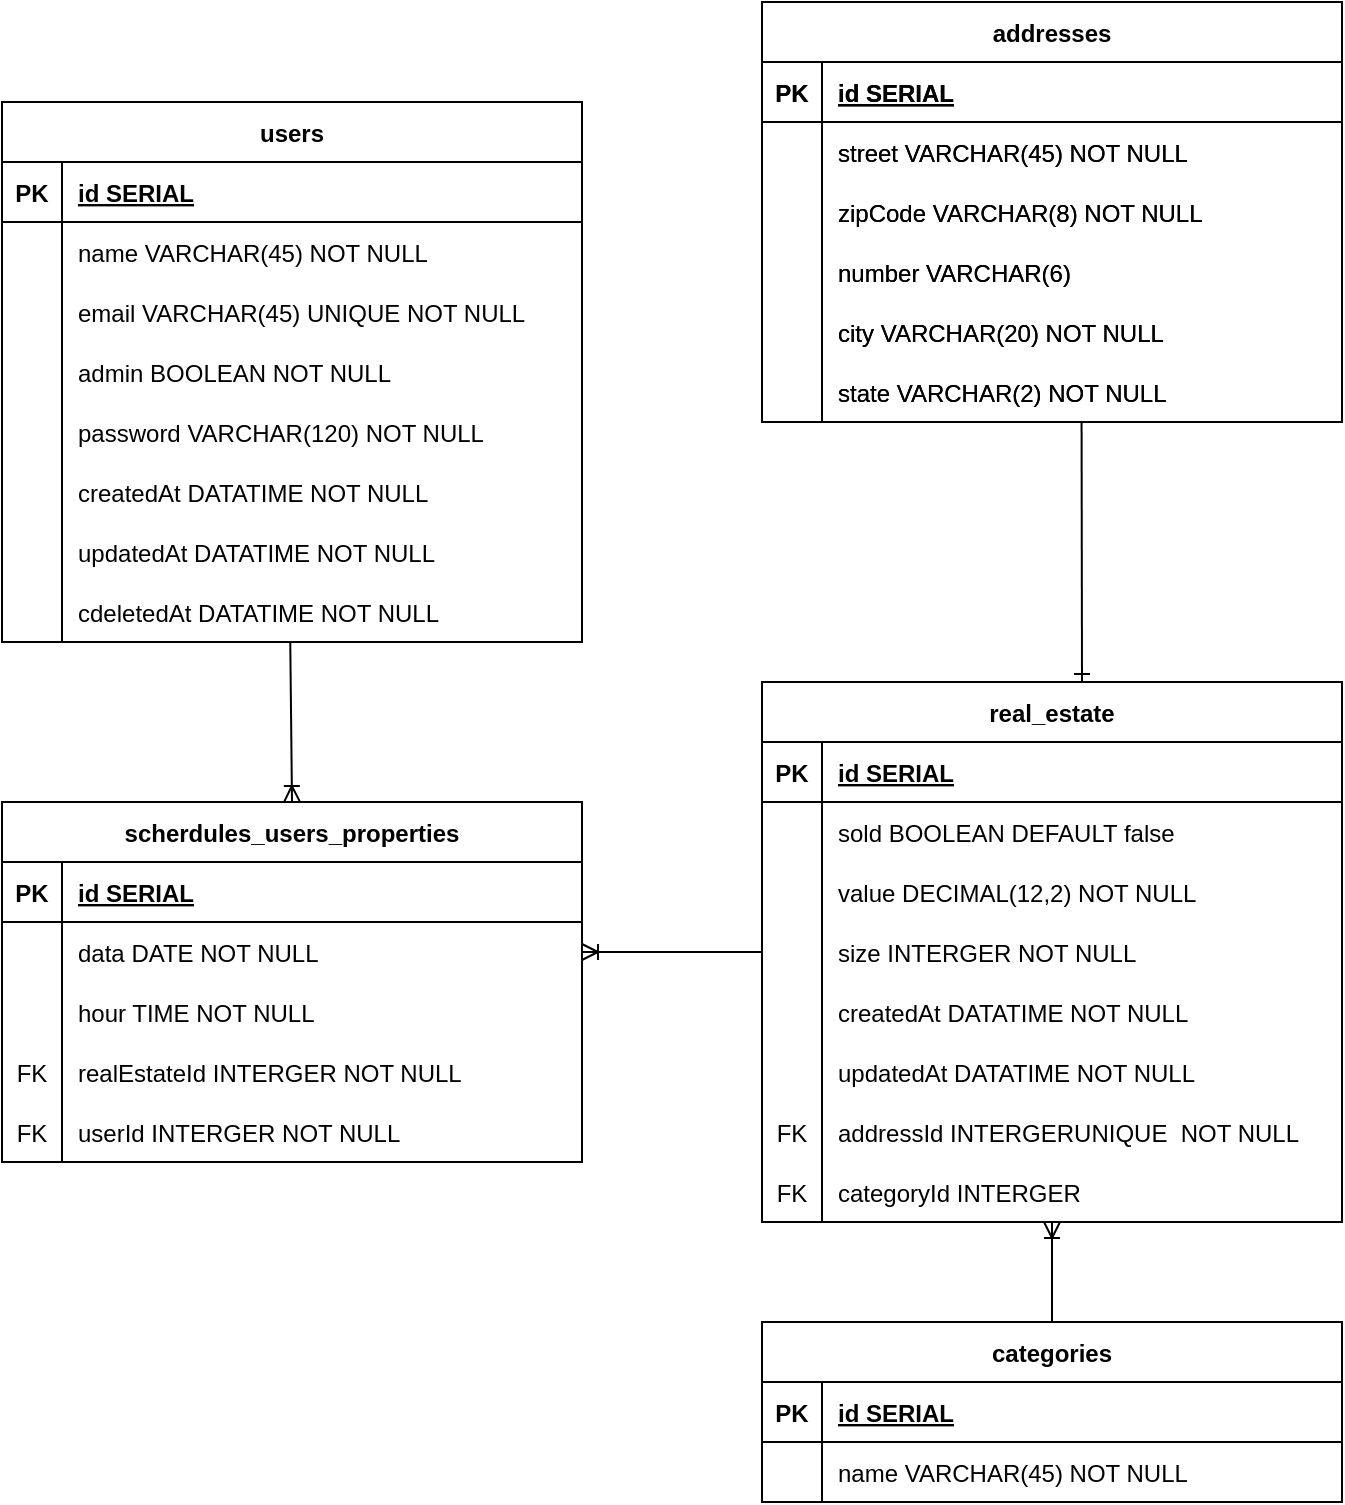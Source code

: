 <mxfile version="20.8.23" type="google"><diagram name="Página-1" id="rW0WBvG1P_5zZZJYNH_c"><mxGraphModel grid="1" page="1" gridSize="10" guides="1" tooltips="1" connect="1" arrows="1" fold="1" pageScale="1" pageWidth="827" pageHeight="1169" math="0" shadow="0"><root><mxCell id="0"/><mxCell id="1" parent="0"/><mxCell id="jHub-wPG3EcEfFBuz1hL-1" value="users" style="shape=table;startSize=30;container=1;collapsible=1;childLayout=tableLayout;fixedRows=1;rowLines=0;fontStyle=1;align=center;resizeLast=1;" vertex="1" parent="1"><mxGeometry x="100" y="70" width="290" height="270" as="geometry"/></mxCell><mxCell id="jHub-wPG3EcEfFBuz1hL-2" value="" style="shape=tableRow;horizontal=0;startSize=0;swimlaneHead=0;swimlaneBody=0;fillColor=none;collapsible=0;dropTarget=0;points=[[0,0.5],[1,0.5]];portConstraint=eastwest;top=0;left=0;right=0;bottom=1;" vertex="1" parent="jHub-wPG3EcEfFBuz1hL-1"><mxGeometry y="30" width="290" height="30" as="geometry"/></mxCell><mxCell id="jHub-wPG3EcEfFBuz1hL-3" value="PK" style="shape=partialRectangle;connectable=0;fillColor=none;top=0;left=0;bottom=0;right=0;fontStyle=1;overflow=hidden;" vertex="1" parent="jHub-wPG3EcEfFBuz1hL-2"><mxGeometry width="30" height="30" as="geometry"><mxRectangle width="30" height="30" as="alternateBounds"/></mxGeometry></mxCell><mxCell id="jHub-wPG3EcEfFBuz1hL-4" value="id SERIAL" style="shape=partialRectangle;connectable=0;fillColor=none;top=0;left=0;bottom=0;right=0;align=left;spacingLeft=6;fontStyle=5;overflow=hidden;" vertex="1" parent="jHub-wPG3EcEfFBuz1hL-2"><mxGeometry x="30" width="260" height="30" as="geometry"><mxRectangle width="260" height="30" as="alternateBounds"/></mxGeometry></mxCell><mxCell id="jHub-wPG3EcEfFBuz1hL-5" value="" style="shape=tableRow;horizontal=0;startSize=0;swimlaneHead=0;swimlaneBody=0;fillColor=none;collapsible=0;dropTarget=0;points=[[0,0.5],[1,0.5]];portConstraint=eastwest;top=0;left=0;right=0;bottom=0;" vertex="1" parent="jHub-wPG3EcEfFBuz1hL-1"><mxGeometry y="60" width="290" height="30" as="geometry"/></mxCell><mxCell id="jHub-wPG3EcEfFBuz1hL-6" value="" style="shape=partialRectangle;connectable=0;fillColor=none;top=0;left=0;bottom=0;right=0;editable=1;overflow=hidden;" vertex="1" parent="jHub-wPG3EcEfFBuz1hL-5"><mxGeometry width="30" height="30" as="geometry"><mxRectangle width="30" height="30" as="alternateBounds"/></mxGeometry></mxCell><mxCell id="jHub-wPG3EcEfFBuz1hL-7" value="name VARCHAR(45) NOT NULL" style="shape=partialRectangle;connectable=0;fillColor=none;top=0;left=0;bottom=0;right=0;align=left;spacingLeft=6;overflow=hidden;" vertex="1" parent="jHub-wPG3EcEfFBuz1hL-5"><mxGeometry x="30" width="260" height="30" as="geometry"><mxRectangle width="260" height="30" as="alternateBounds"/></mxGeometry></mxCell><mxCell id="jHub-wPG3EcEfFBuz1hL-8" value="" style="shape=tableRow;horizontal=0;startSize=0;swimlaneHead=0;swimlaneBody=0;fillColor=none;collapsible=0;dropTarget=0;points=[[0,0.5],[1,0.5]];portConstraint=eastwest;top=0;left=0;right=0;bottom=0;" vertex="1" parent="jHub-wPG3EcEfFBuz1hL-1"><mxGeometry y="90" width="290" height="30" as="geometry"/></mxCell><mxCell id="jHub-wPG3EcEfFBuz1hL-9" value="" style="shape=partialRectangle;connectable=0;fillColor=none;top=0;left=0;bottom=0;right=0;editable=1;overflow=hidden;" vertex="1" parent="jHub-wPG3EcEfFBuz1hL-8"><mxGeometry width="30" height="30" as="geometry"><mxRectangle width="30" height="30" as="alternateBounds"/></mxGeometry></mxCell><mxCell id="jHub-wPG3EcEfFBuz1hL-10" value="email VARCHAR(45) UNIQUE NOT NULL" style="shape=partialRectangle;connectable=0;fillColor=none;top=0;left=0;bottom=0;right=0;align=left;spacingLeft=6;overflow=hidden;" vertex="1" parent="jHub-wPG3EcEfFBuz1hL-8"><mxGeometry x="30" width="260" height="30" as="geometry"><mxRectangle width="260" height="30" as="alternateBounds"/></mxGeometry></mxCell><mxCell id="jHub-wPG3EcEfFBuz1hL-11" value="" style="shape=tableRow;horizontal=0;startSize=0;swimlaneHead=0;swimlaneBody=0;fillColor=none;collapsible=0;dropTarget=0;points=[[0,0.5],[1,0.5]];portConstraint=eastwest;top=0;left=0;right=0;bottom=0;" vertex="1" parent="jHub-wPG3EcEfFBuz1hL-1"><mxGeometry y="120" width="290" height="30" as="geometry"/></mxCell><mxCell id="jHub-wPG3EcEfFBuz1hL-12" value="" style="shape=partialRectangle;connectable=0;fillColor=none;top=0;left=0;bottom=0;right=0;editable=1;overflow=hidden;" vertex="1" parent="jHub-wPG3EcEfFBuz1hL-11"><mxGeometry width="30" height="30" as="geometry"><mxRectangle width="30" height="30" as="alternateBounds"/></mxGeometry></mxCell><mxCell id="jHub-wPG3EcEfFBuz1hL-13" value="admin BOOLEAN NOT NULL" style="shape=partialRectangle;connectable=0;fillColor=none;top=0;left=0;bottom=0;right=0;align=left;spacingLeft=6;overflow=hidden;" vertex="1" parent="jHub-wPG3EcEfFBuz1hL-11"><mxGeometry x="30" width="260" height="30" as="geometry"><mxRectangle width="260" height="30" as="alternateBounds"/></mxGeometry></mxCell><mxCell id="jHub-wPG3EcEfFBuz1hL-14" value="" style="shape=tableRow;horizontal=0;startSize=0;swimlaneHead=0;swimlaneBody=0;fillColor=none;collapsible=0;dropTarget=0;points=[[0,0.5],[1,0.5]];portConstraint=eastwest;top=0;left=0;right=0;bottom=0;" vertex="1" parent="jHub-wPG3EcEfFBuz1hL-1"><mxGeometry y="150" width="290" height="30" as="geometry"/></mxCell><mxCell id="jHub-wPG3EcEfFBuz1hL-15" value="" style="shape=partialRectangle;connectable=0;fillColor=none;top=0;left=0;bottom=0;right=0;editable=1;overflow=hidden;" vertex="1" parent="jHub-wPG3EcEfFBuz1hL-14"><mxGeometry width="30" height="30" as="geometry"><mxRectangle width="30" height="30" as="alternateBounds"/></mxGeometry></mxCell><mxCell id="jHub-wPG3EcEfFBuz1hL-16" value="password VARCHAR(120) NOT NULL" style="shape=partialRectangle;connectable=0;fillColor=none;top=0;left=0;bottom=0;right=0;align=left;spacingLeft=6;overflow=hidden;" vertex="1" parent="jHub-wPG3EcEfFBuz1hL-14"><mxGeometry x="30" width="260" height="30" as="geometry"><mxRectangle width="260" height="30" as="alternateBounds"/></mxGeometry></mxCell><mxCell id="jHub-wPG3EcEfFBuz1hL-17" value="" style="shape=tableRow;horizontal=0;startSize=0;swimlaneHead=0;swimlaneBody=0;fillColor=none;collapsible=0;dropTarget=0;points=[[0,0.5],[1,0.5]];portConstraint=eastwest;top=0;left=0;right=0;bottom=0;" vertex="1" parent="jHub-wPG3EcEfFBuz1hL-1"><mxGeometry y="180" width="290" height="30" as="geometry"/></mxCell><mxCell id="jHub-wPG3EcEfFBuz1hL-18" value="" style="shape=partialRectangle;connectable=0;fillColor=none;top=0;left=0;bottom=0;right=0;editable=1;overflow=hidden;" vertex="1" parent="jHub-wPG3EcEfFBuz1hL-17"><mxGeometry width="30" height="30" as="geometry"><mxRectangle width="30" height="30" as="alternateBounds"/></mxGeometry></mxCell><mxCell id="jHub-wPG3EcEfFBuz1hL-19" value="createdAt DATATIME NOT NULL" style="shape=partialRectangle;connectable=0;fillColor=none;top=0;left=0;bottom=0;right=0;align=left;spacingLeft=6;overflow=hidden;" vertex="1" parent="jHub-wPG3EcEfFBuz1hL-17"><mxGeometry x="30" width="260" height="30" as="geometry"><mxRectangle width="260" height="30" as="alternateBounds"/></mxGeometry></mxCell><mxCell id="jHub-wPG3EcEfFBuz1hL-20" value="" style="shape=tableRow;horizontal=0;startSize=0;swimlaneHead=0;swimlaneBody=0;fillColor=none;collapsible=0;dropTarget=0;points=[[0,0.5],[1,0.5]];portConstraint=eastwest;top=0;left=0;right=0;bottom=0;" vertex="1" parent="jHub-wPG3EcEfFBuz1hL-1"><mxGeometry y="210" width="290" height="30" as="geometry"/></mxCell><mxCell id="jHub-wPG3EcEfFBuz1hL-21" value="" style="shape=partialRectangle;connectable=0;fillColor=none;top=0;left=0;bottom=0;right=0;editable=1;overflow=hidden;" vertex="1" parent="jHub-wPG3EcEfFBuz1hL-20"><mxGeometry width="30" height="30" as="geometry"><mxRectangle width="30" height="30" as="alternateBounds"/></mxGeometry></mxCell><mxCell id="jHub-wPG3EcEfFBuz1hL-22" value="updatedAt DATATIME NOT NULL" style="shape=partialRectangle;connectable=0;fillColor=none;top=0;left=0;bottom=0;right=0;align=left;spacingLeft=6;overflow=hidden;" vertex="1" parent="jHub-wPG3EcEfFBuz1hL-20"><mxGeometry x="30" width="260" height="30" as="geometry"><mxRectangle width="260" height="30" as="alternateBounds"/></mxGeometry></mxCell><mxCell id="jHub-wPG3EcEfFBuz1hL-23" value="" style="shape=tableRow;horizontal=0;startSize=0;swimlaneHead=0;swimlaneBody=0;fillColor=none;collapsible=0;dropTarget=0;points=[[0,0.5],[1,0.5]];portConstraint=eastwest;top=0;left=0;right=0;bottom=0;" vertex="1" parent="jHub-wPG3EcEfFBuz1hL-1"><mxGeometry y="240" width="290" height="30" as="geometry"/></mxCell><mxCell id="jHub-wPG3EcEfFBuz1hL-24" value="" style="shape=partialRectangle;connectable=0;fillColor=none;top=0;left=0;bottom=0;right=0;editable=1;overflow=hidden;" vertex="1" parent="jHub-wPG3EcEfFBuz1hL-23"><mxGeometry width="30" height="30" as="geometry"><mxRectangle width="30" height="30" as="alternateBounds"/></mxGeometry></mxCell><mxCell id="jHub-wPG3EcEfFBuz1hL-25" value="cdeletedAt DATATIME NOT NULL" style="shape=partialRectangle;connectable=0;fillColor=none;top=0;left=0;bottom=0;right=0;align=left;spacingLeft=6;overflow=hidden;" vertex="1" parent="jHub-wPG3EcEfFBuz1hL-23"><mxGeometry x="30" width="260" height="30" as="geometry"><mxRectangle width="260" height="30" as="alternateBounds"/></mxGeometry></mxCell><mxCell id="jHub-wPG3EcEfFBuz1hL-26" value="scherdules_users_properties" style="shape=table;startSize=30;container=1;collapsible=1;childLayout=tableLayout;fixedRows=1;rowLines=0;fontStyle=1;align=center;resizeLast=1;" vertex="1" parent="1"><mxGeometry x="100" y="420" width="290" height="180" as="geometry"><mxRectangle x="100" y="420" width="210" height="30" as="alternateBounds"/></mxGeometry></mxCell><mxCell id="jHub-wPG3EcEfFBuz1hL-27" value="" style="shape=tableRow;horizontal=0;startSize=0;swimlaneHead=0;swimlaneBody=0;fillColor=none;collapsible=0;dropTarget=0;points=[[0,0.5],[1,0.5]];portConstraint=eastwest;top=0;left=0;right=0;bottom=1;" vertex="1" parent="jHub-wPG3EcEfFBuz1hL-26"><mxGeometry y="30" width="290" height="30" as="geometry"/></mxCell><mxCell id="jHub-wPG3EcEfFBuz1hL-28" value="PK" style="shape=partialRectangle;connectable=0;fillColor=none;top=0;left=0;bottom=0;right=0;fontStyle=1;overflow=hidden;" vertex="1" parent="jHub-wPG3EcEfFBuz1hL-27"><mxGeometry width="30" height="30" as="geometry"><mxRectangle width="30" height="30" as="alternateBounds"/></mxGeometry></mxCell><mxCell id="jHub-wPG3EcEfFBuz1hL-29" value="id SERIAL" style="shape=partialRectangle;connectable=0;fillColor=none;top=0;left=0;bottom=0;right=0;align=left;spacingLeft=6;fontStyle=5;overflow=hidden;" vertex="1" parent="jHub-wPG3EcEfFBuz1hL-27"><mxGeometry x="30" width="260" height="30" as="geometry"><mxRectangle width="260" height="30" as="alternateBounds"/></mxGeometry></mxCell><mxCell id="jHub-wPG3EcEfFBuz1hL-30" value="" style="shape=tableRow;horizontal=0;startSize=0;swimlaneHead=0;swimlaneBody=0;fillColor=none;collapsible=0;dropTarget=0;points=[[0,0.5],[1,0.5]];portConstraint=eastwest;top=0;left=0;right=0;bottom=0;" vertex="1" parent="jHub-wPG3EcEfFBuz1hL-26"><mxGeometry y="60" width="290" height="30" as="geometry"/></mxCell><mxCell id="jHub-wPG3EcEfFBuz1hL-31" value="" style="shape=partialRectangle;connectable=0;fillColor=none;top=0;left=0;bottom=0;right=0;editable=1;overflow=hidden;" vertex="1" parent="jHub-wPG3EcEfFBuz1hL-30"><mxGeometry width="30" height="30" as="geometry"><mxRectangle width="30" height="30" as="alternateBounds"/></mxGeometry></mxCell><mxCell id="jHub-wPG3EcEfFBuz1hL-32" value="data DATE NOT NULL" style="shape=partialRectangle;connectable=0;fillColor=none;top=0;left=0;bottom=0;right=0;align=left;spacingLeft=6;overflow=hidden;" vertex="1" parent="jHub-wPG3EcEfFBuz1hL-30"><mxGeometry x="30" width="260" height="30" as="geometry"><mxRectangle width="260" height="30" as="alternateBounds"/></mxGeometry></mxCell><mxCell id="jHub-wPG3EcEfFBuz1hL-33" value="" style="shape=tableRow;horizontal=0;startSize=0;swimlaneHead=0;swimlaneBody=0;fillColor=none;collapsible=0;dropTarget=0;points=[[0,0.5],[1,0.5]];portConstraint=eastwest;top=0;left=0;right=0;bottom=0;" vertex="1" parent="jHub-wPG3EcEfFBuz1hL-26"><mxGeometry y="90" width="290" height="30" as="geometry"/></mxCell><mxCell id="jHub-wPG3EcEfFBuz1hL-34" value="" style="shape=partialRectangle;connectable=0;fillColor=none;top=0;left=0;bottom=0;right=0;editable=1;overflow=hidden;" vertex="1" parent="jHub-wPG3EcEfFBuz1hL-33"><mxGeometry width="30" height="30" as="geometry"><mxRectangle width="30" height="30" as="alternateBounds"/></mxGeometry></mxCell><mxCell id="jHub-wPG3EcEfFBuz1hL-35" value="hour TIME NOT NULL" style="shape=partialRectangle;connectable=0;fillColor=none;top=0;left=0;bottom=0;right=0;align=left;spacingLeft=6;overflow=hidden;" vertex="1" parent="jHub-wPG3EcEfFBuz1hL-33"><mxGeometry x="30" width="260" height="30" as="geometry"><mxRectangle width="260" height="30" as="alternateBounds"/></mxGeometry></mxCell><mxCell id="jHub-wPG3EcEfFBuz1hL-36" value="" style="shape=tableRow;horizontal=0;startSize=0;swimlaneHead=0;swimlaneBody=0;fillColor=none;collapsible=0;dropTarget=0;points=[[0,0.5],[1,0.5]];portConstraint=eastwest;top=0;left=0;right=0;bottom=0;" vertex="1" parent="jHub-wPG3EcEfFBuz1hL-26"><mxGeometry y="120" width="290" height="30" as="geometry"/></mxCell><mxCell id="jHub-wPG3EcEfFBuz1hL-37" value="FK" style="shape=partialRectangle;connectable=0;fillColor=none;top=0;left=0;bottom=0;right=0;editable=1;overflow=hidden;" vertex="1" parent="jHub-wPG3EcEfFBuz1hL-36"><mxGeometry width="30" height="30" as="geometry"><mxRectangle width="30" height="30" as="alternateBounds"/></mxGeometry></mxCell><mxCell id="jHub-wPG3EcEfFBuz1hL-38" value="realEstateId INTERGER NOT NULL" style="shape=partialRectangle;connectable=0;fillColor=none;top=0;left=0;bottom=0;right=0;align=left;spacingLeft=6;overflow=hidden;" vertex="1" parent="jHub-wPG3EcEfFBuz1hL-36"><mxGeometry x="30" width="260" height="30" as="geometry"><mxRectangle width="260" height="30" as="alternateBounds"/></mxGeometry></mxCell><mxCell id="jHub-wPG3EcEfFBuz1hL-39" value="" style="shape=tableRow;horizontal=0;startSize=0;swimlaneHead=0;swimlaneBody=0;fillColor=none;collapsible=0;dropTarget=0;points=[[0,0.5],[1,0.5]];portConstraint=eastwest;top=0;left=0;right=0;bottom=0;" vertex="1" parent="jHub-wPG3EcEfFBuz1hL-26"><mxGeometry y="150" width="290" height="30" as="geometry"/></mxCell><mxCell id="jHub-wPG3EcEfFBuz1hL-40" value="FK" style="shape=partialRectangle;connectable=0;fillColor=none;top=0;left=0;bottom=0;right=0;editable=1;overflow=hidden;" vertex="1" parent="jHub-wPG3EcEfFBuz1hL-39"><mxGeometry width="30" height="30" as="geometry"><mxRectangle width="30" height="30" as="alternateBounds"/></mxGeometry></mxCell><mxCell id="jHub-wPG3EcEfFBuz1hL-41" value="userId INTERGER NOT NULL" style="shape=partialRectangle;connectable=0;fillColor=none;top=0;left=0;bottom=0;right=0;align=left;spacingLeft=6;overflow=hidden;" vertex="1" parent="jHub-wPG3EcEfFBuz1hL-39"><mxGeometry x="30" width="260" height="30" as="geometry"><mxRectangle width="260" height="30" as="alternateBounds"/></mxGeometry></mxCell><mxCell id="jHub-wPG3EcEfFBuz1hL-42" value="" style="shape=tableRow;horizontal=0;startSize=0;swimlaneHead=0;swimlaneBody=0;fillColor=none;collapsible=0;dropTarget=0;points=[[0,0.5],[1,0.5]];portConstraint=eastwest;top=0;left=0;right=0;bottom=1;" vertex="1" parent="1"><mxGeometry x="480" y="50" width="290" height="30" as="geometry"/></mxCell><mxCell id="jHub-wPG3EcEfFBuz1hL-43" value="PK" style="shape=partialRectangle;connectable=0;fillColor=none;top=0;left=0;bottom=0;right=0;fontStyle=1;overflow=hidden;" vertex="1" parent="jHub-wPG3EcEfFBuz1hL-42"><mxGeometry width="30" height="30" as="geometry"><mxRectangle width="30" height="30" as="alternateBounds"/></mxGeometry></mxCell><mxCell id="jHub-wPG3EcEfFBuz1hL-44" value="id SERIAL" style="shape=partialRectangle;connectable=0;fillColor=none;top=0;left=0;bottom=0;right=0;align=left;spacingLeft=6;fontStyle=5;overflow=hidden;" vertex="1" parent="jHub-wPG3EcEfFBuz1hL-42"><mxGeometry x="30" width="260" height="30" as="geometry"><mxRectangle width="260" height="30" as="alternateBounds"/></mxGeometry></mxCell><mxCell id="jHub-wPG3EcEfFBuz1hL-45" value="" style="shape=tableRow;horizontal=0;startSize=0;swimlaneHead=0;swimlaneBody=0;fillColor=none;collapsible=0;dropTarget=0;points=[[0,0.5],[1,0.5]];portConstraint=eastwest;top=0;left=0;right=0;bottom=0;" vertex="1" parent="1"><mxGeometry x="480" y="80" width="290" height="30" as="geometry"/></mxCell><mxCell id="jHub-wPG3EcEfFBuz1hL-46" value="" style="shape=partialRectangle;connectable=0;fillColor=none;top=0;left=0;bottom=0;right=0;editable=1;overflow=hidden;" vertex="1" parent="jHub-wPG3EcEfFBuz1hL-45"><mxGeometry width="30" height="30" as="geometry"><mxRectangle width="30" height="30" as="alternateBounds"/></mxGeometry></mxCell><mxCell id="jHub-wPG3EcEfFBuz1hL-47" value="street VARCHAR(45) NOT NULL" style="shape=partialRectangle;connectable=0;fillColor=none;top=0;left=0;bottom=0;right=0;align=left;spacingLeft=6;overflow=hidden;" vertex="1" parent="jHub-wPG3EcEfFBuz1hL-45"><mxGeometry x="30" width="260" height="30" as="geometry"><mxRectangle width="260" height="30" as="alternateBounds"/></mxGeometry></mxCell><mxCell id="jHub-wPG3EcEfFBuz1hL-48" value="" style="shape=tableRow;horizontal=0;startSize=0;swimlaneHead=0;swimlaneBody=0;fillColor=none;collapsible=0;dropTarget=0;points=[[0,0.5],[1,0.5]];portConstraint=eastwest;top=0;left=0;right=0;bottom=0;" vertex="1" parent="1"><mxGeometry x="480" y="110" width="290" height="30" as="geometry"/></mxCell><mxCell id="jHub-wPG3EcEfFBuz1hL-49" value="" style="shape=partialRectangle;connectable=0;fillColor=none;top=0;left=0;bottom=0;right=0;editable=1;overflow=hidden;" vertex="1" parent="jHub-wPG3EcEfFBuz1hL-48"><mxGeometry width="30" height="30" as="geometry"><mxRectangle width="30" height="30" as="alternateBounds"/></mxGeometry></mxCell><mxCell id="jHub-wPG3EcEfFBuz1hL-50" value="zipCode VARCHAR(8) NOT NULL" style="shape=partialRectangle;connectable=0;fillColor=none;top=0;left=0;bottom=0;right=0;align=left;spacingLeft=6;overflow=hidden;" vertex="1" parent="jHub-wPG3EcEfFBuz1hL-48"><mxGeometry x="30" width="260" height="30" as="geometry"><mxRectangle width="260" height="30" as="alternateBounds"/></mxGeometry></mxCell><mxCell id="jHub-wPG3EcEfFBuz1hL-51" value="" style="shape=tableRow;horizontal=0;startSize=0;swimlaneHead=0;swimlaneBody=0;fillColor=none;collapsible=0;dropTarget=0;points=[[0,0.5],[1,0.5]];portConstraint=eastwest;top=0;left=0;right=0;bottom=0;" vertex="1" parent="1"><mxGeometry x="480" y="140" width="290" height="30" as="geometry"/></mxCell><mxCell id="jHub-wPG3EcEfFBuz1hL-52" value="" style="shape=partialRectangle;connectable=0;fillColor=none;top=0;left=0;bottom=0;right=0;editable=1;overflow=hidden;" vertex="1" parent="jHub-wPG3EcEfFBuz1hL-51"><mxGeometry width="30" height="30" as="geometry"><mxRectangle width="30" height="30" as="alternateBounds"/></mxGeometry></mxCell><mxCell id="jHub-wPG3EcEfFBuz1hL-53" value="number VARCHAR(6)" style="shape=partialRectangle;connectable=0;fillColor=none;top=0;left=0;bottom=0;right=0;align=left;spacingLeft=6;overflow=hidden;" vertex="1" parent="jHub-wPG3EcEfFBuz1hL-51"><mxGeometry x="30" width="260" height="30" as="geometry"><mxRectangle width="260" height="30" as="alternateBounds"/></mxGeometry></mxCell><mxCell id="jHub-wPG3EcEfFBuz1hL-54" value="" style="shape=tableRow;horizontal=0;startSize=0;swimlaneHead=0;swimlaneBody=0;fillColor=none;collapsible=0;dropTarget=0;points=[[0,0.5],[1,0.5]];portConstraint=eastwest;top=0;left=0;right=0;bottom=0;" vertex="1" parent="1"><mxGeometry x="480" y="170" width="290" height="30" as="geometry"/></mxCell><mxCell id="jHub-wPG3EcEfFBuz1hL-55" value="" style="shape=partialRectangle;connectable=0;fillColor=none;top=0;left=0;bottom=0;right=0;editable=1;overflow=hidden;" vertex="1" parent="jHub-wPG3EcEfFBuz1hL-54"><mxGeometry width="30" height="30" as="geometry"><mxRectangle width="30" height="30" as="alternateBounds"/></mxGeometry></mxCell><mxCell id="jHub-wPG3EcEfFBuz1hL-56" value="city VARCHAR(20) NOT NULL" style="shape=partialRectangle;connectable=0;fillColor=none;top=0;left=0;bottom=0;right=0;align=left;spacingLeft=6;overflow=hidden;" vertex="1" parent="jHub-wPG3EcEfFBuz1hL-54"><mxGeometry x="30" width="260" height="30" as="geometry"><mxRectangle width="260" height="30" as="alternateBounds"/></mxGeometry></mxCell><mxCell id="jHub-wPG3EcEfFBuz1hL-57" value="" style="shape=tableRow;horizontal=0;startSize=0;swimlaneHead=0;swimlaneBody=0;fillColor=none;collapsible=0;dropTarget=0;points=[[0,0.5],[1,0.5]];portConstraint=eastwest;top=0;left=0;right=0;bottom=0;" vertex="1" parent="1"><mxGeometry x="480" y="200" width="290" height="30" as="geometry"/></mxCell><mxCell id="jHub-wPG3EcEfFBuz1hL-58" value="" style="shape=partialRectangle;connectable=0;fillColor=none;top=0;left=0;bottom=0;right=0;editable=1;overflow=hidden;" vertex="1" parent="jHub-wPG3EcEfFBuz1hL-57"><mxGeometry width="30" height="30" as="geometry"><mxRectangle width="30" height="30" as="alternateBounds"/></mxGeometry></mxCell><mxCell id="jHub-wPG3EcEfFBuz1hL-59" value="state VARCHAR(2) NOT NULL" style="shape=partialRectangle;connectable=0;fillColor=none;top=0;left=0;bottom=0;right=0;align=left;spacingLeft=6;overflow=hidden;" vertex="1" parent="jHub-wPG3EcEfFBuz1hL-57"><mxGeometry x="30" width="260" height="30" as="geometry"><mxRectangle width="260" height="30" as="alternateBounds"/></mxGeometry></mxCell><mxCell id="jHub-wPG3EcEfFBuz1hL-60" value="real_estate" style="shape=table;startSize=30;container=1;collapsible=1;childLayout=tableLayout;fixedRows=1;rowLines=0;fontStyle=1;align=center;resizeLast=1;" vertex="1" parent="1"><mxGeometry x="480" y="360" width="290" height="270" as="geometry"><mxRectangle x="480" y="360" width="100" height="30" as="alternateBounds"/></mxGeometry></mxCell><mxCell id="jHub-wPG3EcEfFBuz1hL-61" value="" style="shape=tableRow;horizontal=0;startSize=0;swimlaneHead=0;swimlaneBody=0;fillColor=none;collapsible=0;dropTarget=0;points=[[0,0.5],[1,0.5]];portConstraint=eastwest;top=0;left=0;right=0;bottom=1;" vertex="1" parent="jHub-wPG3EcEfFBuz1hL-60"><mxGeometry y="30" width="290" height="30" as="geometry"/></mxCell><mxCell id="jHub-wPG3EcEfFBuz1hL-62" value="PK" style="shape=partialRectangle;connectable=0;fillColor=none;top=0;left=0;bottom=0;right=0;fontStyle=1;overflow=hidden;" vertex="1" parent="jHub-wPG3EcEfFBuz1hL-61"><mxGeometry width="30" height="30" as="geometry"><mxRectangle width="30" height="30" as="alternateBounds"/></mxGeometry></mxCell><mxCell id="jHub-wPG3EcEfFBuz1hL-63" value="id SERIAL" style="shape=partialRectangle;connectable=0;fillColor=none;top=0;left=0;bottom=0;right=0;align=left;spacingLeft=6;fontStyle=5;overflow=hidden;" vertex="1" parent="jHub-wPG3EcEfFBuz1hL-61"><mxGeometry x="30" width="260" height="30" as="geometry"><mxRectangle width="260" height="30" as="alternateBounds"/></mxGeometry></mxCell><mxCell id="jHub-wPG3EcEfFBuz1hL-64" value="" style="shape=tableRow;horizontal=0;startSize=0;swimlaneHead=0;swimlaneBody=0;fillColor=none;collapsible=0;dropTarget=0;points=[[0,0.5],[1,0.5]];portConstraint=eastwest;top=0;left=0;right=0;bottom=0;" vertex="1" parent="jHub-wPG3EcEfFBuz1hL-60"><mxGeometry y="60" width="290" height="30" as="geometry"/></mxCell><mxCell id="jHub-wPG3EcEfFBuz1hL-65" value="" style="shape=partialRectangle;connectable=0;fillColor=none;top=0;left=0;bottom=0;right=0;editable=1;overflow=hidden;" vertex="1" parent="jHub-wPG3EcEfFBuz1hL-64"><mxGeometry width="30" height="30" as="geometry"><mxRectangle width="30" height="30" as="alternateBounds"/></mxGeometry></mxCell><mxCell id="jHub-wPG3EcEfFBuz1hL-66" value="sold BOOLEAN DEFAULT false" style="shape=partialRectangle;connectable=0;fillColor=none;top=0;left=0;bottom=0;right=0;align=left;spacingLeft=6;overflow=hidden;" vertex="1" parent="jHub-wPG3EcEfFBuz1hL-64"><mxGeometry x="30" width="260" height="30" as="geometry"><mxRectangle width="260" height="30" as="alternateBounds"/></mxGeometry></mxCell><mxCell id="jHub-wPG3EcEfFBuz1hL-67" value="" style="shape=tableRow;horizontal=0;startSize=0;swimlaneHead=0;swimlaneBody=0;fillColor=none;collapsible=0;dropTarget=0;points=[[0,0.5],[1,0.5]];portConstraint=eastwest;top=0;left=0;right=0;bottom=0;" vertex="1" parent="jHub-wPG3EcEfFBuz1hL-60"><mxGeometry y="90" width="290" height="30" as="geometry"/></mxCell><mxCell id="jHub-wPG3EcEfFBuz1hL-68" value="" style="shape=partialRectangle;connectable=0;fillColor=none;top=0;left=0;bottom=0;right=0;editable=1;overflow=hidden;" vertex="1" parent="jHub-wPG3EcEfFBuz1hL-67"><mxGeometry width="30" height="30" as="geometry"><mxRectangle width="30" height="30" as="alternateBounds"/></mxGeometry></mxCell><mxCell id="jHub-wPG3EcEfFBuz1hL-69" value="value DECIMAL(12,2) NOT NULL" style="shape=partialRectangle;connectable=0;fillColor=none;top=0;left=0;bottom=0;right=0;align=left;spacingLeft=6;overflow=hidden;" vertex="1" parent="jHub-wPG3EcEfFBuz1hL-67"><mxGeometry x="30" width="260" height="30" as="geometry"><mxRectangle width="260" height="30" as="alternateBounds"/></mxGeometry></mxCell><mxCell id="jHub-wPG3EcEfFBuz1hL-70" value="" style="shape=tableRow;horizontal=0;startSize=0;swimlaneHead=0;swimlaneBody=0;fillColor=none;collapsible=0;dropTarget=0;points=[[0,0.5],[1,0.5]];portConstraint=eastwest;top=0;left=0;right=0;bottom=0;" vertex="1" parent="jHub-wPG3EcEfFBuz1hL-60"><mxGeometry y="120" width="290" height="30" as="geometry"/></mxCell><mxCell id="jHub-wPG3EcEfFBuz1hL-71" value="" style="shape=partialRectangle;connectable=0;fillColor=none;top=0;left=0;bottom=0;right=0;editable=1;overflow=hidden;" vertex="1" parent="jHub-wPG3EcEfFBuz1hL-70"><mxGeometry width="30" height="30" as="geometry"><mxRectangle width="30" height="30" as="alternateBounds"/></mxGeometry></mxCell><mxCell id="jHub-wPG3EcEfFBuz1hL-72" value="size INTERGER NOT NULL" style="shape=partialRectangle;connectable=0;fillColor=none;top=0;left=0;bottom=0;right=0;align=left;spacingLeft=6;overflow=hidden;" vertex="1" parent="jHub-wPG3EcEfFBuz1hL-70"><mxGeometry x="30" width="260" height="30" as="geometry"><mxRectangle width="260" height="30" as="alternateBounds"/></mxGeometry></mxCell><mxCell id="jHub-wPG3EcEfFBuz1hL-73" value="" style="shape=tableRow;horizontal=0;startSize=0;swimlaneHead=0;swimlaneBody=0;fillColor=none;collapsible=0;dropTarget=0;points=[[0,0.5],[1,0.5]];portConstraint=eastwest;top=0;left=0;right=0;bottom=0;" vertex="1" parent="jHub-wPG3EcEfFBuz1hL-60"><mxGeometry y="150" width="290" height="30" as="geometry"/></mxCell><mxCell id="jHub-wPG3EcEfFBuz1hL-74" value="" style="shape=partialRectangle;connectable=0;fillColor=none;top=0;left=0;bottom=0;right=0;editable=1;overflow=hidden;" vertex="1" parent="jHub-wPG3EcEfFBuz1hL-73"><mxGeometry width="30" height="30" as="geometry"><mxRectangle width="30" height="30" as="alternateBounds"/></mxGeometry></mxCell><mxCell id="jHub-wPG3EcEfFBuz1hL-75" value="createdAt DATATIME NOT NULL" style="shape=partialRectangle;connectable=0;fillColor=none;top=0;left=0;bottom=0;right=0;align=left;spacingLeft=6;overflow=hidden;" vertex="1" parent="jHub-wPG3EcEfFBuz1hL-73"><mxGeometry x="30" width="260" height="30" as="geometry"><mxRectangle width="260" height="30" as="alternateBounds"/></mxGeometry></mxCell><mxCell id="jHub-wPG3EcEfFBuz1hL-76" value="" style="shape=tableRow;horizontal=0;startSize=0;swimlaneHead=0;swimlaneBody=0;fillColor=none;collapsible=0;dropTarget=0;points=[[0,0.5],[1,0.5]];portConstraint=eastwest;top=0;left=0;right=0;bottom=0;" vertex="1" parent="jHub-wPG3EcEfFBuz1hL-60"><mxGeometry y="180" width="290" height="30" as="geometry"/></mxCell><mxCell id="jHub-wPG3EcEfFBuz1hL-77" value="" style="shape=partialRectangle;connectable=0;fillColor=none;top=0;left=0;bottom=0;right=0;editable=1;overflow=hidden;" vertex="1" parent="jHub-wPG3EcEfFBuz1hL-76"><mxGeometry width="30" height="30" as="geometry"><mxRectangle width="30" height="30" as="alternateBounds"/></mxGeometry></mxCell><mxCell id="jHub-wPG3EcEfFBuz1hL-78" value="updatedAt DATATIME NOT NULL" style="shape=partialRectangle;connectable=0;fillColor=none;top=0;left=0;bottom=0;right=0;align=left;spacingLeft=6;overflow=hidden;" vertex="1" parent="jHub-wPG3EcEfFBuz1hL-76"><mxGeometry x="30" width="260" height="30" as="geometry"><mxRectangle width="260" height="30" as="alternateBounds"/></mxGeometry></mxCell><mxCell id="jHub-wPG3EcEfFBuz1hL-79" value="" style="shape=tableRow;horizontal=0;startSize=0;swimlaneHead=0;swimlaneBody=0;fillColor=none;collapsible=0;dropTarget=0;points=[[0,0.5],[1,0.5]];portConstraint=eastwest;top=0;left=0;right=0;bottom=0;" vertex="1" parent="jHub-wPG3EcEfFBuz1hL-60"><mxGeometry y="210" width="290" height="30" as="geometry"/></mxCell><mxCell id="jHub-wPG3EcEfFBuz1hL-80" value="FK" style="shape=partialRectangle;connectable=0;fillColor=none;top=0;left=0;bottom=0;right=0;editable=1;overflow=hidden;" vertex="1" parent="jHub-wPG3EcEfFBuz1hL-79"><mxGeometry width="30" height="30" as="geometry"><mxRectangle width="30" height="30" as="alternateBounds"/></mxGeometry></mxCell><mxCell id="jHub-wPG3EcEfFBuz1hL-81" value="addressId INTERGERUNIQUE  NOT NULL" style="shape=partialRectangle;connectable=0;fillColor=none;top=0;left=0;bottom=0;right=0;align=left;spacingLeft=6;overflow=hidden;" vertex="1" parent="jHub-wPG3EcEfFBuz1hL-79"><mxGeometry x="30" width="260" height="30" as="geometry"><mxRectangle width="260" height="30" as="alternateBounds"/></mxGeometry></mxCell><mxCell id="jHub-wPG3EcEfFBuz1hL-82" value="" style="shape=tableRow;horizontal=0;startSize=0;swimlaneHead=0;swimlaneBody=0;fillColor=none;collapsible=0;dropTarget=0;points=[[0,0.5],[1,0.5]];portConstraint=eastwest;top=0;left=0;right=0;bottom=0;" vertex="1" parent="jHub-wPG3EcEfFBuz1hL-60"><mxGeometry y="240" width="290" height="30" as="geometry"/></mxCell><mxCell id="jHub-wPG3EcEfFBuz1hL-83" value="FK" style="shape=partialRectangle;connectable=0;fillColor=none;top=0;left=0;bottom=0;right=0;editable=1;overflow=hidden;" vertex="1" parent="jHub-wPG3EcEfFBuz1hL-82"><mxGeometry width="30" height="30" as="geometry"><mxRectangle width="30" height="30" as="alternateBounds"/></mxGeometry></mxCell><mxCell id="jHub-wPG3EcEfFBuz1hL-84" value="categoryId INTERGER" style="shape=partialRectangle;connectable=0;fillColor=none;top=0;left=0;bottom=0;right=0;align=left;spacingLeft=6;overflow=hidden;" vertex="1" parent="jHub-wPG3EcEfFBuz1hL-82"><mxGeometry x="30" width="260" height="30" as="geometry"><mxRectangle width="260" height="30" as="alternateBounds"/></mxGeometry></mxCell><mxCell id="jHub-wPG3EcEfFBuz1hL-85" value="categories" style="shape=table;startSize=30;container=1;collapsible=1;childLayout=tableLayout;fixedRows=1;rowLines=0;fontStyle=1;align=center;resizeLast=1;" vertex="1" parent="1"><mxGeometry x="480" y="680" width="290" height="90" as="geometry"/></mxCell><mxCell id="jHub-wPG3EcEfFBuz1hL-86" value="" style="shape=tableRow;horizontal=0;startSize=0;swimlaneHead=0;swimlaneBody=0;fillColor=none;collapsible=0;dropTarget=0;points=[[0,0.5],[1,0.5]];portConstraint=eastwest;top=0;left=0;right=0;bottom=1;" vertex="1" parent="jHub-wPG3EcEfFBuz1hL-85"><mxGeometry y="30" width="290" height="30" as="geometry"/></mxCell><mxCell id="jHub-wPG3EcEfFBuz1hL-87" value="PK" style="shape=partialRectangle;connectable=0;fillColor=none;top=0;left=0;bottom=0;right=0;fontStyle=1;overflow=hidden;" vertex="1" parent="jHub-wPG3EcEfFBuz1hL-86"><mxGeometry width="30" height="30" as="geometry"><mxRectangle width="30" height="30" as="alternateBounds"/></mxGeometry></mxCell><mxCell id="jHub-wPG3EcEfFBuz1hL-88" value="id SERIAL" style="shape=partialRectangle;connectable=0;fillColor=none;top=0;left=0;bottom=0;right=0;align=left;spacingLeft=6;fontStyle=5;overflow=hidden;" vertex="1" parent="jHub-wPG3EcEfFBuz1hL-86"><mxGeometry x="30" width="260" height="30" as="geometry"><mxRectangle width="260" height="30" as="alternateBounds"/></mxGeometry></mxCell><mxCell id="jHub-wPG3EcEfFBuz1hL-89" value="" style="shape=tableRow;horizontal=0;startSize=0;swimlaneHead=0;swimlaneBody=0;fillColor=none;collapsible=0;dropTarget=0;points=[[0,0.5],[1,0.5]];portConstraint=eastwest;top=0;left=0;right=0;bottom=0;" vertex="1" parent="jHub-wPG3EcEfFBuz1hL-85"><mxGeometry y="60" width="290" height="30" as="geometry"/></mxCell><mxCell id="jHub-wPG3EcEfFBuz1hL-90" value="" style="shape=partialRectangle;connectable=0;fillColor=none;top=0;left=0;bottom=0;right=0;editable=1;overflow=hidden;" vertex="1" parent="jHub-wPG3EcEfFBuz1hL-89"><mxGeometry width="30" height="30" as="geometry"><mxRectangle width="30" height="30" as="alternateBounds"/></mxGeometry></mxCell><mxCell id="jHub-wPG3EcEfFBuz1hL-91" value="name VARCHAR(45) NOT NULL" style="shape=partialRectangle;connectable=0;fillColor=none;top=0;left=0;bottom=0;right=0;align=left;spacingLeft=6;overflow=hidden;" vertex="1" parent="jHub-wPG3EcEfFBuz1hL-89"><mxGeometry x="30" width="260" height="30" as="geometry"><mxRectangle width="260" height="30" as="alternateBounds"/></mxGeometry></mxCell><mxCell id="jHub-wPG3EcEfFBuz1hL-92" value="" style="fontSize=12;html=1;endArrow=ERoneToMany;rounded=0;exitX=0.497;exitY=1;exitDx=0;exitDy=0;exitPerimeter=0;entryX=0.5;entryY=0;entryDx=0;entryDy=0;" edge="1" parent="1" source="jHub-wPG3EcEfFBuz1hL-23" target="jHub-wPG3EcEfFBuz1hL-26"><mxGeometry width="100" height="100" relative="1" as="geometry"><mxPoint x="540" y="340" as="sourcePoint"/><mxPoint x="640" y="240" as="targetPoint"/></mxGeometry></mxCell><mxCell id="jHub-wPG3EcEfFBuz1hL-93" value="" style="fontSize=12;html=1;endArrow=ERoneToMany;rounded=0;exitX=0;exitY=0.5;exitDx=0;exitDy=0;entryX=1;entryY=0.5;entryDx=0;entryDy=0;" edge="1" parent="1" source="jHub-wPG3EcEfFBuz1hL-70" target="jHub-wPG3EcEfFBuz1hL-30"><mxGeometry width="100" height="100" relative="1" as="geometry"><mxPoint x="490" y="420" as="sourcePoint"/><mxPoint x="491" y="480" as="targetPoint"/></mxGeometry></mxCell><mxCell id="jHub-wPG3EcEfFBuz1hL-94" value="" style="fontSize=12;html=1;endArrow=ERone;endFill=1;rounded=0;exitX=0.551;exitY=1.004;exitDx=0;exitDy=0;exitPerimeter=0;" edge="1" parent="1" source="jHub-wPG3EcEfFBuz1hL-57"><mxGeometry width="100" height="100" relative="1" as="geometry"><mxPoint x="550" y="350" as="sourcePoint"/><mxPoint x="640" y="360" as="targetPoint"/></mxGeometry></mxCell><mxCell id="jHub-wPG3EcEfFBuz1hL-95" value="" style="fontSize=12;html=1;endArrow=ERoneToMany;rounded=0;exitX=0.5;exitY=0;exitDx=0;exitDy=0;" edge="1" parent="1" source="jHub-wPG3EcEfFBuz1hL-85"><mxGeometry width="100" height="100" relative="1" as="geometry"><mxPoint x="413" y="700" as="sourcePoint"/><mxPoint x="625" y="630" as="targetPoint"/></mxGeometry></mxCell><mxCell id="jHub-wPG3EcEfFBuz1hL-96" value="addresses" style="shape=table;startSize=30;container=1;collapsible=1;childLayout=tableLayout;fixedRows=1;rowLines=0;fontStyle=1;align=center;resizeLast=1;" vertex="1" parent="1"><mxGeometry x="480" y="20" width="290" height="210" as="geometry"/></mxCell><mxCell id="jHub-wPG3EcEfFBuz1hL-97" value="" style="shape=tableRow;horizontal=0;startSize=0;swimlaneHead=0;swimlaneBody=0;fillColor=none;collapsible=0;dropTarget=0;points=[[0,0.5],[1,0.5]];portConstraint=eastwest;top=0;left=0;right=0;bottom=1;" vertex="1" parent="jHub-wPG3EcEfFBuz1hL-96"><mxGeometry y="30" width="290" height="30" as="geometry"/></mxCell><mxCell id="jHub-wPG3EcEfFBuz1hL-98" value="PK" style="shape=partialRectangle;connectable=0;fillColor=none;top=0;left=0;bottom=0;right=0;fontStyle=1;overflow=hidden;" vertex="1" parent="jHub-wPG3EcEfFBuz1hL-97"><mxGeometry width="30" height="30" as="geometry"><mxRectangle width="30" height="30" as="alternateBounds"/></mxGeometry></mxCell><mxCell id="jHub-wPG3EcEfFBuz1hL-99" value="id SERIAL" style="shape=partialRectangle;connectable=0;fillColor=none;top=0;left=0;bottom=0;right=0;align=left;spacingLeft=6;fontStyle=5;overflow=hidden;" vertex="1" parent="jHub-wPG3EcEfFBuz1hL-97"><mxGeometry x="30" width="260" height="30" as="geometry"><mxRectangle width="260" height="30" as="alternateBounds"/></mxGeometry></mxCell><mxCell id="jHub-wPG3EcEfFBuz1hL-100" value="" style="shape=tableRow;horizontal=0;startSize=0;swimlaneHead=0;swimlaneBody=0;fillColor=none;collapsible=0;dropTarget=0;points=[[0,0.5],[1,0.5]];portConstraint=eastwest;top=0;left=0;right=0;bottom=0;" vertex="1" parent="jHub-wPG3EcEfFBuz1hL-96"><mxGeometry y="60" width="290" height="30" as="geometry"/></mxCell><mxCell id="jHub-wPG3EcEfFBuz1hL-101" value="" style="shape=partialRectangle;connectable=0;fillColor=none;top=0;left=0;bottom=0;right=0;editable=1;overflow=hidden;" vertex="1" parent="jHub-wPG3EcEfFBuz1hL-100"><mxGeometry width="30" height="30" as="geometry"><mxRectangle width="30" height="30" as="alternateBounds"/></mxGeometry></mxCell><mxCell id="jHub-wPG3EcEfFBuz1hL-102" value="street VARCHAR(45) NOT NULL" style="shape=partialRectangle;connectable=0;fillColor=none;top=0;left=0;bottom=0;right=0;align=left;spacingLeft=6;overflow=hidden;" vertex="1" parent="jHub-wPG3EcEfFBuz1hL-100"><mxGeometry x="30" width="260" height="30" as="geometry"><mxRectangle width="260" height="30" as="alternateBounds"/></mxGeometry></mxCell><mxCell id="jHub-wPG3EcEfFBuz1hL-103" value="" style="shape=tableRow;horizontal=0;startSize=0;swimlaneHead=0;swimlaneBody=0;fillColor=none;collapsible=0;dropTarget=0;points=[[0,0.5],[1,0.5]];portConstraint=eastwest;top=0;left=0;right=0;bottom=0;" vertex="1" parent="jHub-wPG3EcEfFBuz1hL-96"><mxGeometry y="90" width="290" height="30" as="geometry"/></mxCell><mxCell id="jHub-wPG3EcEfFBuz1hL-104" value="" style="shape=partialRectangle;connectable=0;fillColor=none;top=0;left=0;bottom=0;right=0;editable=1;overflow=hidden;" vertex="1" parent="jHub-wPG3EcEfFBuz1hL-103"><mxGeometry width="30" height="30" as="geometry"><mxRectangle width="30" height="30" as="alternateBounds"/></mxGeometry></mxCell><mxCell id="jHub-wPG3EcEfFBuz1hL-105" value="zipCode VARCHAR(8) NOT NULL" style="shape=partialRectangle;connectable=0;fillColor=none;top=0;left=0;bottom=0;right=0;align=left;spacingLeft=6;overflow=hidden;" vertex="1" parent="jHub-wPG3EcEfFBuz1hL-103"><mxGeometry x="30" width="260" height="30" as="geometry"><mxRectangle width="260" height="30" as="alternateBounds"/></mxGeometry></mxCell><mxCell id="jHub-wPG3EcEfFBuz1hL-106" value="" style="shape=tableRow;horizontal=0;startSize=0;swimlaneHead=0;swimlaneBody=0;fillColor=none;collapsible=0;dropTarget=0;points=[[0,0.5],[1,0.5]];portConstraint=eastwest;top=0;left=0;right=0;bottom=0;" vertex="1" parent="jHub-wPG3EcEfFBuz1hL-96"><mxGeometry y="120" width="290" height="30" as="geometry"/></mxCell><mxCell id="jHub-wPG3EcEfFBuz1hL-107" value="" style="shape=partialRectangle;connectable=0;fillColor=none;top=0;left=0;bottom=0;right=0;editable=1;overflow=hidden;" vertex="1" parent="jHub-wPG3EcEfFBuz1hL-106"><mxGeometry width="30" height="30" as="geometry"><mxRectangle width="30" height="30" as="alternateBounds"/></mxGeometry></mxCell><mxCell id="jHub-wPG3EcEfFBuz1hL-108" value="number VARCHAR(6)" style="shape=partialRectangle;connectable=0;fillColor=none;top=0;left=0;bottom=0;right=0;align=left;spacingLeft=6;overflow=hidden;" vertex="1" parent="jHub-wPG3EcEfFBuz1hL-106"><mxGeometry x="30" width="260" height="30" as="geometry"><mxRectangle width="260" height="30" as="alternateBounds"/></mxGeometry></mxCell><mxCell id="jHub-wPG3EcEfFBuz1hL-109" value="" style="shape=tableRow;horizontal=0;startSize=0;swimlaneHead=0;swimlaneBody=0;fillColor=none;collapsible=0;dropTarget=0;points=[[0,0.5],[1,0.5]];portConstraint=eastwest;top=0;left=0;right=0;bottom=0;" vertex="1" parent="jHub-wPG3EcEfFBuz1hL-96"><mxGeometry y="150" width="290" height="30" as="geometry"/></mxCell><mxCell id="jHub-wPG3EcEfFBuz1hL-110" value="" style="shape=partialRectangle;connectable=0;fillColor=none;top=0;left=0;bottom=0;right=0;editable=1;overflow=hidden;" vertex="1" parent="jHub-wPG3EcEfFBuz1hL-109"><mxGeometry width="30" height="30" as="geometry"><mxRectangle width="30" height="30" as="alternateBounds"/></mxGeometry></mxCell><mxCell id="jHub-wPG3EcEfFBuz1hL-111" value="city VARCHAR(20) NOT NULL" style="shape=partialRectangle;connectable=0;fillColor=none;top=0;left=0;bottom=0;right=0;align=left;spacingLeft=6;overflow=hidden;" vertex="1" parent="jHub-wPG3EcEfFBuz1hL-109"><mxGeometry x="30" width="260" height="30" as="geometry"><mxRectangle width="260" height="30" as="alternateBounds"/></mxGeometry></mxCell><mxCell id="jHub-wPG3EcEfFBuz1hL-112" value="" style="shape=tableRow;horizontal=0;startSize=0;swimlaneHead=0;swimlaneBody=0;fillColor=none;collapsible=0;dropTarget=0;points=[[0,0.5],[1,0.5]];portConstraint=eastwest;top=0;left=0;right=0;bottom=0;" vertex="1" parent="jHub-wPG3EcEfFBuz1hL-96"><mxGeometry y="180" width="290" height="30" as="geometry"/></mxCell><mxCell id="jHub-wPG3EcEfFBuz1hL-113" value="" style="shape=partialRectangle;connectable=0;fillColor=none;top=0;left=0;bottom=0;right=0;editable=1;overflow=hidden;" vertex="1" parent="jHub-wPG3EcEfFBuz1hL-112"><mxGeometry width="30" height="30" as="geometry"><mxRectangle width="30" height="30" as="alternateBounds"/></mxGeometry></mxCell><mxCell id="jHub-wPG3EcEfFBuz1hL-114" value="state VARCHAR(2) NOT NULL" style="shape=partialRectangle;connectable=0;fillColor=none;top=0;left=0;bottom=0;right=0;align=left;spacingLeft=6;overflow=hidden;" vertex="1" parent="jHub-wPG3EcEfFBuz1hL-112"><mxGeometry x="30" width="260" height="30" as="geometry"><mxRectangle width="260" height="30" as="alternateBounds"/></mxGeometry></mxCell></root></mxGraphModel></diagram></mxfile>